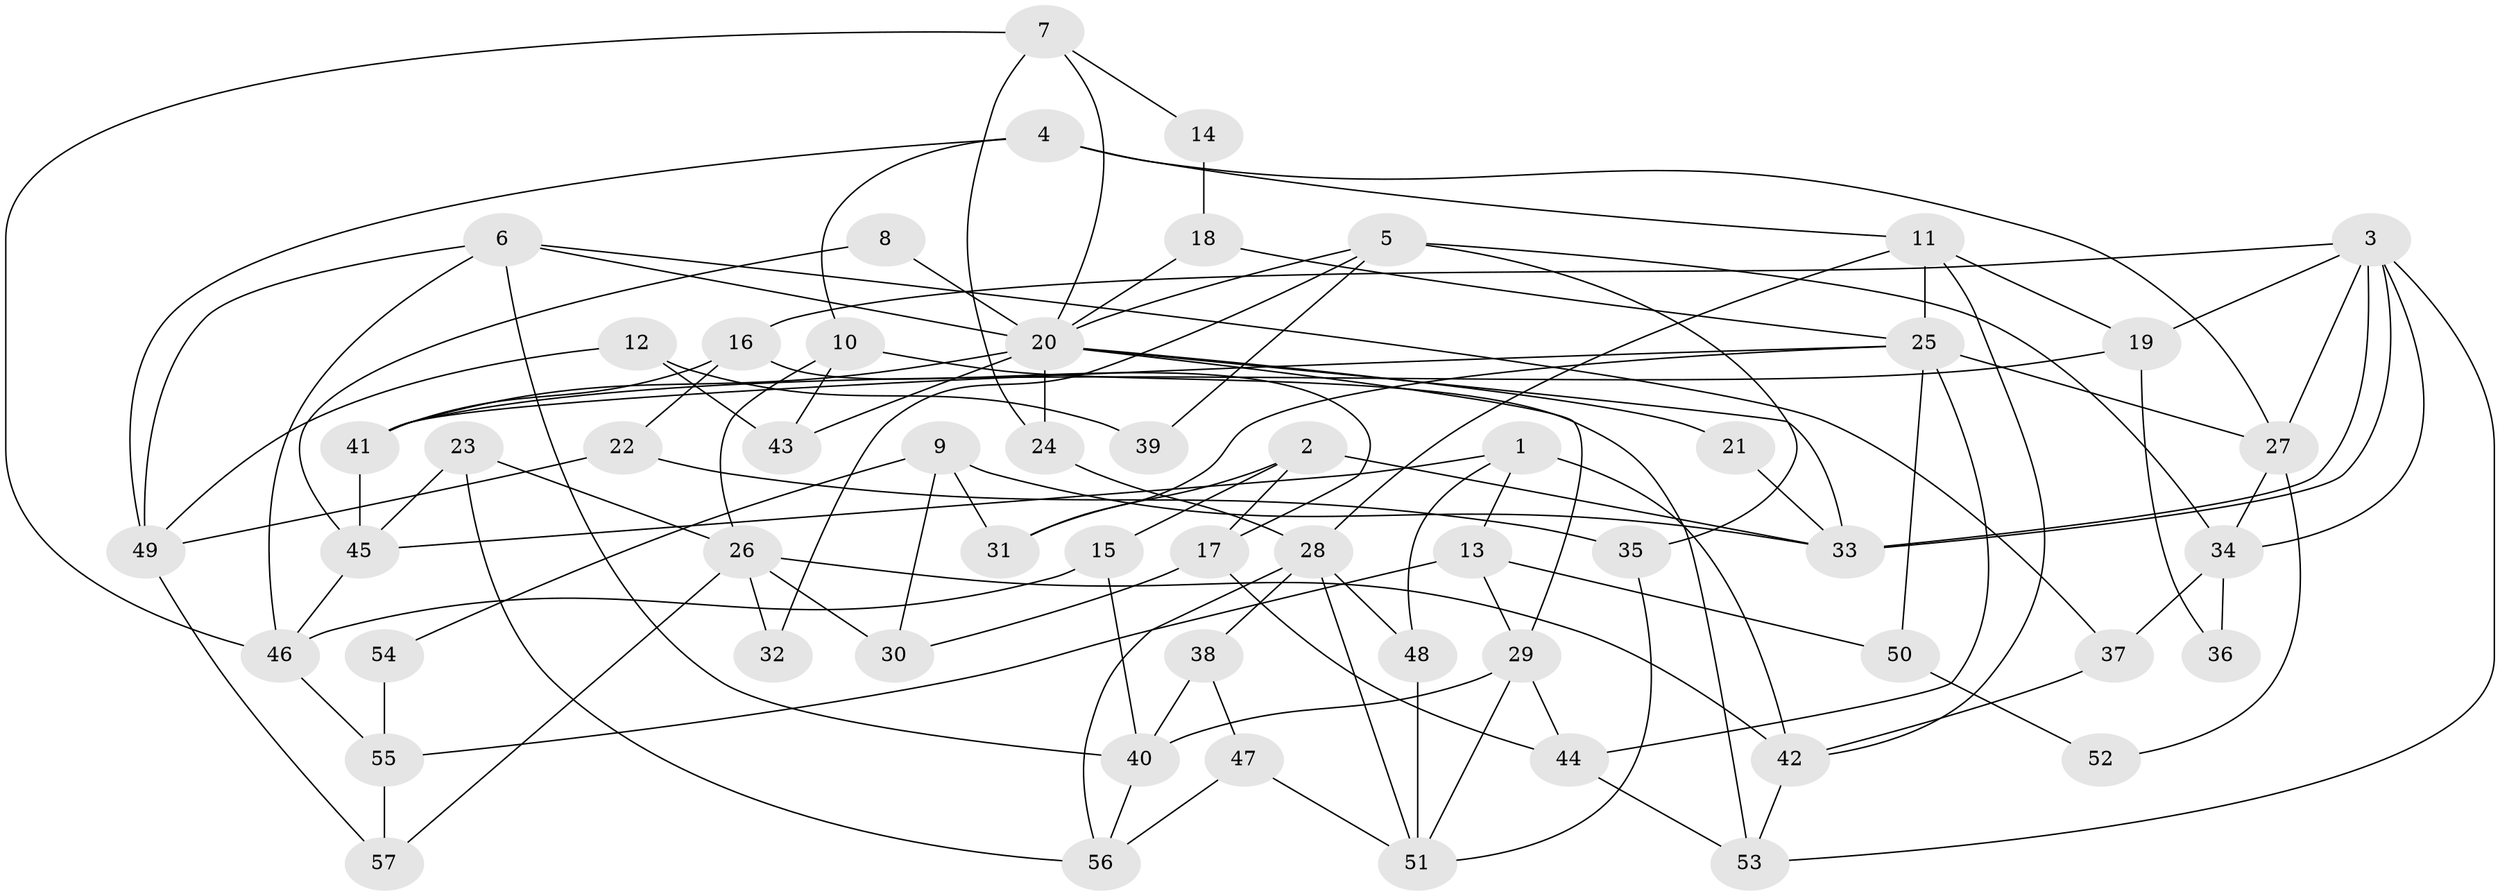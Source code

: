 // coarse degree distribution, {5: 0.2, 7: 0.17142857142857143, 4: 0.2, 2: 0.17142857142857143, 3: 0.05714285714285714, 11: 0.02857142857142857, 8: 0.05714285714285714, 6: 0.11428571428571428}
// Generated by graph-tools (version 1.1) at 2025/41/03/06/25 10:41:57]
// undirected, 57 vertices, 114 edges
graph export_dot {
graph [start="1"]
  node [color=gray90,style=filled];
  1;
  2;
  3;
  4;
  5;
  6;
  7;
  8;
  9;
  10;
  11;
  12;
  13;
  14;
  15;
  16;
  17;
  18;
  19;
  20;
  21;
  22;
  23;
  24;
  25;
  26;
  27;
  28;
  29;
  30;
  31;
  32;
  33;
  34;
  35;
  36;
  37;
  38;
  39;
  40;
  41;
  42;
  43;
  44;
  45;
  46;
  47;
  48;
  49;
  50;
  51;
  52;
  53;
  54;
  55;
  56;
  57;
  1 -- 48;
  1 -- 42;
  1 -- 13;
  1 -- 45;
  2 -- 17;
  2 -- 33;
  2 -- 15;
  2 -- 31;
  3 -- 33;
  3 -- 33;
  3 -- 19;
  3 -- 16;
  3 -- 27;
  3 -- 34;
  3 -- 53;
  4 -- 49;
  4 -- 11;
  4 -- 10;
  4 -- 27;
  5 -- 20;
  5 -- 34;
  5 -- 32;
  5 -- 35;
  5 -- 39;
  6 -- 40;
  6 -- 46;
  6 -- 20;
  6 -- 37;
  6 -- 49;
  7 -- 20;
  7 -- 46;
  7 -- 14;
  7 -- 24;
  8 -- 20;
  8 -- 45;
  9 -- 33;
  9 -- 31;
  9 -- 30;
  9 -- 54;
  10 -- 26;
  10 -- 43;
  10 -- 53;
  11 -- 25;
  11 -- 42;
  11 -- 19;
  11 -- 28;
  12 -- 43;
  12 -- 49;
  12 -- 39;
  13 -- 29;
  13 -- 50;
  13 -- 55;
  14 -- 18;
  15 -- 46;
  15 -- 40;
  16 -- 41;
  16 -- 17;
  16 -- 22;
  17 -- 44;
  17 -- 30;
  18 -- 20;
  18 -- 25;
  19 -- 41;
  19 -- 36;
  20 -- 24;
  20 -- 21;
  20 -- 29;
  20 -- 33;
  20 -- 41;
  20 -- 43;
  21 -- 33;
  22 -- 35;
  22 -- 49;
  23 -- 26;
  23 -- 45;
  23 -- 56;
  24 -- 28;
  25 -- 27;
  25 -- 44;
  25 -- 31;
  25 -- 41;
  25 -- 50;
  26 -- 30;
  26 -- 42;
  26 -- 32;
  26 -- 57;
  27 -- 34;
  27 -- 52;
  28 -- 51;
  28 -- 38;
  28 -- 48;
  28 -- 56;
  29 -- 40;
  29 -- 44;
  29 -- 51;
  34 -- 36;
  34 -- 37;
  35 -- 51;
  37 -- 42;
  38 -- 40;
  38 -- 47;
  40 -- 56;
  41 -- 45;
  42 -- 53;
  44 -- 53;
  45 -- 46;
  46 -- 55;
  47 -- 56;
  47 -- 51;
  48 -- 51;
  49 -- 57;
  50 -- 52;
  54 -- 55;
  55 -- 57;
}
